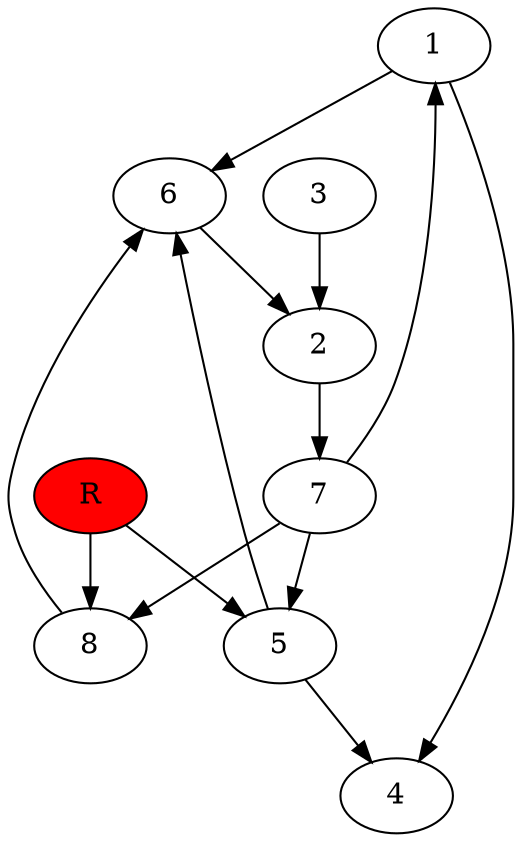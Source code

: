 digraph prb31455 {
	1
	2
	3
	4
	5
	6
	7
	8
	R [fillcolor="#ff0000" style=filled]
	1 -> 4
	1 -> 6
	2 -> 7
	3 -> 2
	5 -> 4
	5 -> 6
	6 -> 2
	7 -> 1
	7 -> 5
	7 -> 8
	8 -> 6
	R -> 5
	R -> 8
}
